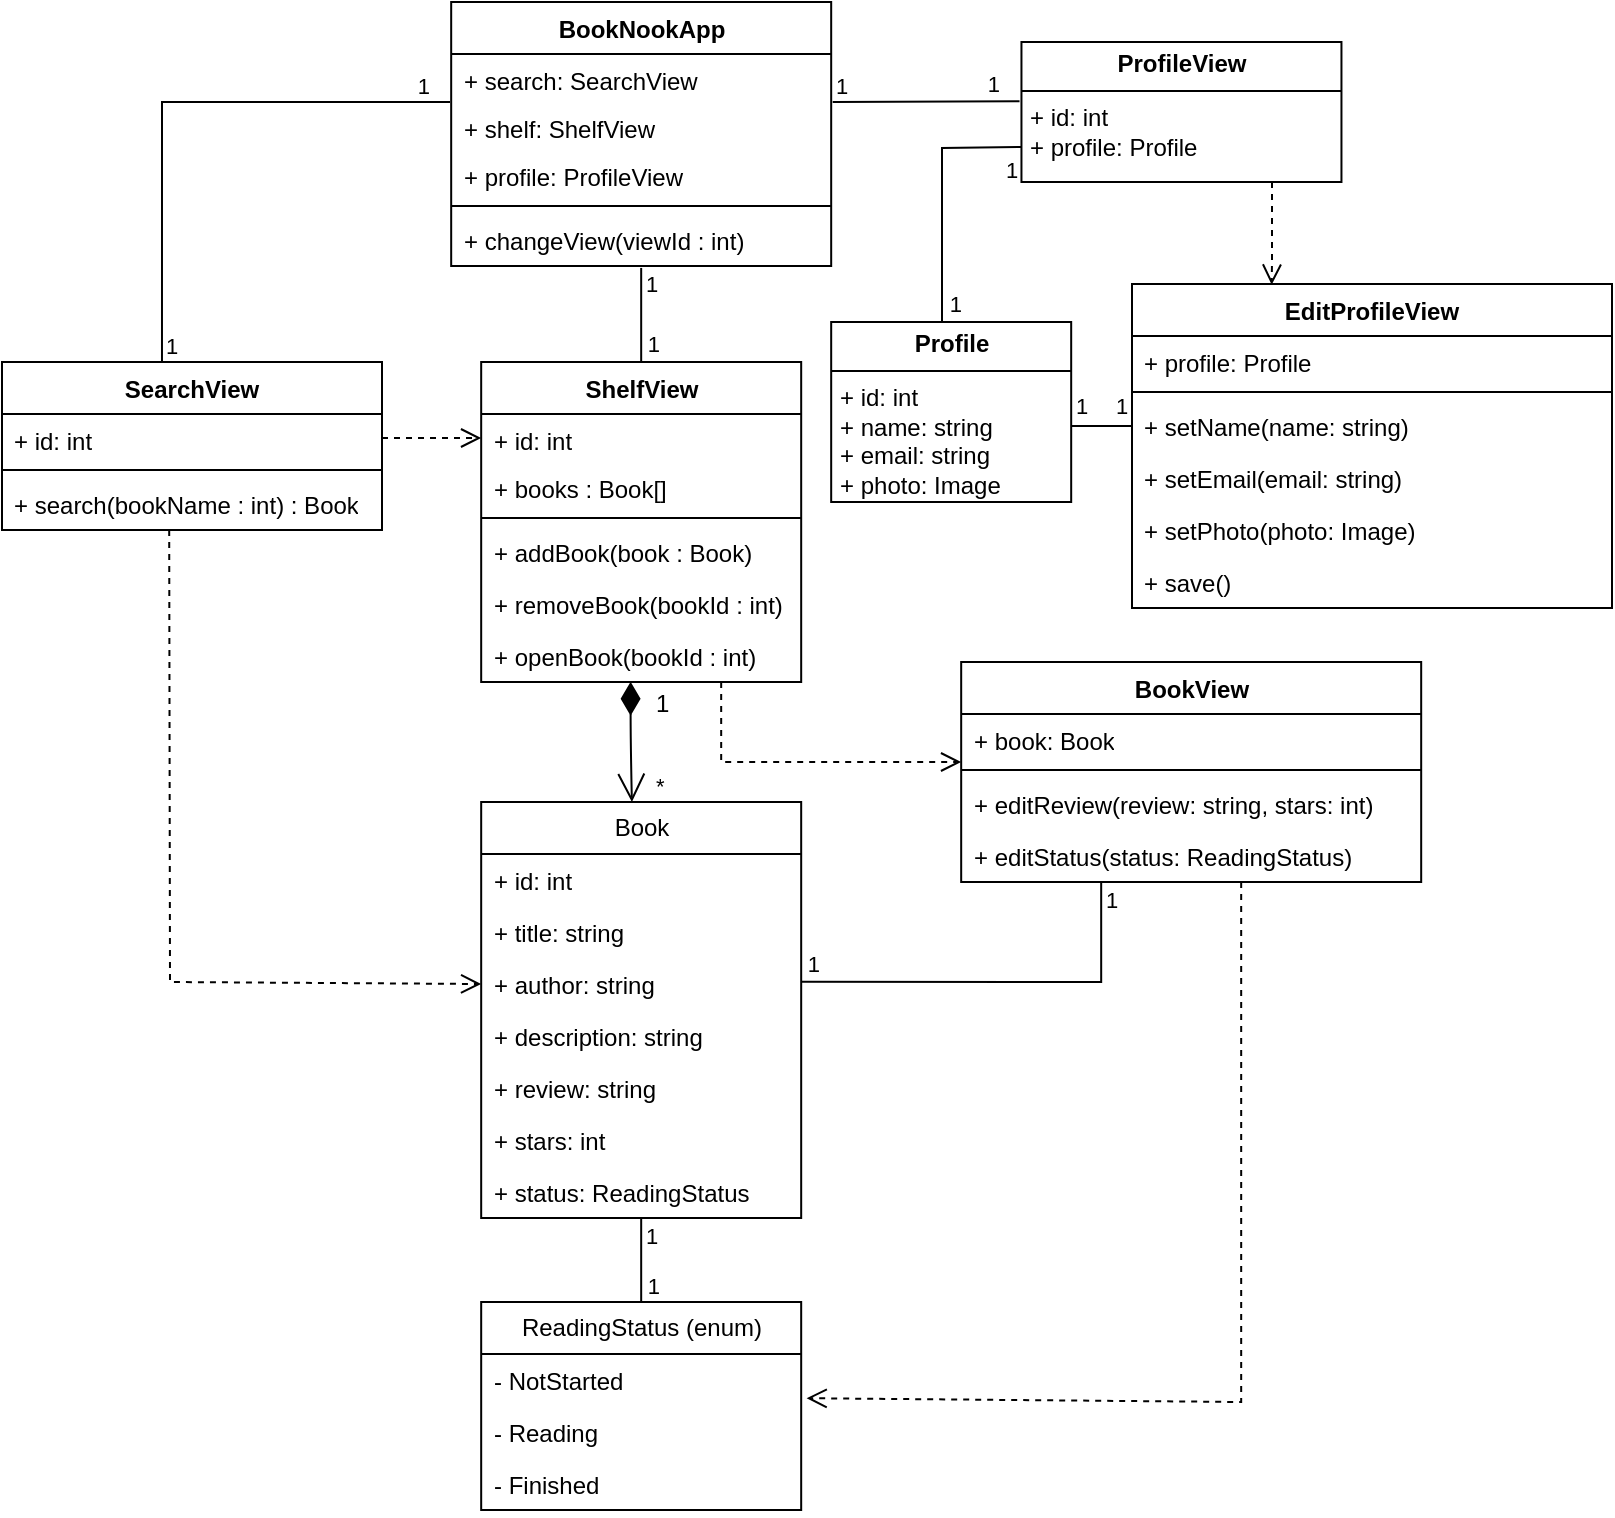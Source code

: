<mxfile version="26.2.8">
  <diagram name="Página-1" id="1t_imqOSINXcM1OkGrp8">
    <mxGraphModel dx="29" dy="16" grid="1" gridSize="10" guides="1" tooltips="1" connect="1" arrows="1" fold="1" page="1" pageScale="1" pageWidth="827" pageHeight="1169" math="0" shadow="0">
      <root>
        <mxCell id="0" />
        <mxCell id="1" parent="0" />
        <mxCell id="t9jnrCh_5olJf6j4VjWl-1" value="ShelfView" style="swimlane;fontStyle=1;align=center;verticalAlign=top;childLayout=stackLayout;horizontal=1;startSize=26;horizontalStack=0;resizeParent=1;resizeParentMax=0;resizeLast=0;collapsible=1;marginBottom=0;whiteSpace=wrap;html=1;" parent="1" vertex="1">
          <mxGeometry x="244.59" y="290" width="160" height="160" as="geometry" />
        </mxCell>
        <mxCell id="t9jnrCh_5olJf6j4VjWl-2" value="+ id: int" style="text;strokeColor=none;fillColor=none;align=left;verticalAlign=top;spacingLeft=4;spacingRight=4;overflow=hidden;rotatable=0;points=[[0,0.5],[1,0.5]];portConstraint=eastwest;whiteSpace=wrap;html=1;" parent="t9jnrCh_5olJf6j4VjWl-1" vertex="1">
          <mxGeometry y="26" width="160" height="24" as="geometry" />
        </mxCell>
        <mxCell id="7hwl_2Sc4Gl78xeqmOff-33" value="+ books : Book[]" style="text;strokeColor=none;fillColor=none;align=left;verticalAlign=top;spacingLeft=4;spacingRight=4;overflow=hidden;rotatable=0;points=[[0,0.5],[1,0.5]];portConstraint=eastwest;whiteSpace=wrap;html=1;" parent="t9jnrCh_5olJf6j4VjWl-1" vertex="1">
          <mxGeometry y="50" width="160" height="24" as="geometry" />
        </mxCell>
        <mxCell id="t9jnrCh_5olJf6j4VjWl-3" value="" style="line;strokeWidth=1;fillColor=none;align=left;verticalAlign=middle;spacingTop=-1;spacingLeft=3;spacingRight=3;rotatable=0;labelPosition=right;points=[];portConstraint=eastwest;strokeColor=inherit;" parent="t9jnrCh_5olJf6j4VjWl-1" vertex="1">
          <mxGeometry y="74" width="160" height="8" as="geometry" />
        </mxCell>
        <mxCell id="7hwl_2Sc4Gl78xeqmOff-60" value="+ addBook(book : Book)" style="text;strokeColor=none;fillColor=none;align=left;verticalAlign=top;spacingLeft=4;spacingRight=4;overflow=hidden;rotatable=0;points=[[0,0.5],[1,0.5]];portConstraint=eastwest;whiteSpace=wrap;html=1;" parent="t9jnrCh_5olJf6j4VjWl-1" vertex="1">
          <mxGeometry y="82" width="160" height="26" as="geometry" />
        </mxCell>
        <mxCell id="7hwl_2Sc4Gl78xeqmOff-53" value="+ removeBook(bookId : int)" style="text;strokeColor=none;fillColor=none;align=left;verticalAlign=top;spacingLeft=4;spacingRight=4;overflow=hidden;rotatable=0;points=[[0,0.5],[1,0.5]];portConstraint=eastwest;whiteSpace=wrap;html=1;" parent="t9jnrCh_5olJf6j4VjWl-1" vertex="1">
          <mxGeometry y="108" width="160" height="26" as="geometry" />
        </mxCell>
        <mxCell id="t9jnrCh_5olJf6j4VjWl-4" value="+ openBook(bookId : int)" style="text;strokeColor=none;fillColor=none;align=left;verticalAlign=top;spacingLeft=4;spacingRight=4;overflow=hidden;rotatable=0;points=[[0,0.5],[1,0.5]];portConstraint=eastwest;whiteSpace=wrap;html=1;" parent="t9jnrCh_5olJf6j4VjWl-1" vertex="1">
          <mxGeometry y="134" width="160" height="26" as="geometry" />
        </mxCell>
        <mxCell id="7hwl_2Sc4Gl78xeqmOff-1" value="Book" style="swimlane;fontStyle=0;childLayout=stackLayout;horizontal=1;startSize=26;fillColor=none;horizontalStack=0;resizeParent=1;resizeParentMax=0;resizeLast=0;collapsible=1;marginBottom=0;whiteSpace=wrap;html=1;" parent="1" vertex="1">
          <mxGeometry x="244.59" y="510" width="160" height="208" as="geometry">
            <mxRectangle x="120" y="260" width="70" height="30" as="alternateBounds" />
          </mxGeometry>
        </mxCell>
        <mxCell id="7hwl_2Sc4Gl78xeqmOff-2" value="+ id: int&lt;span style=&quot;white-space: pre;&quot;&gt;&#x9;&lt;/span&gt;" style="text;strokeColor=none;fillColor=none;align=left;verticalAlign=top;spacingLeft=4;spacingRight=4;overflow=hidden;rotatable=0;points=[[0,0.5],[1,0.5]];portConstraint=eastwest;whiteSpace=wrap;html=1;" parent="7hwl_2Sc4Gl78xeqmOff-1" vertex="1">
          <mxGeometry y="26" width="160" height="26" as="geometry" />
        </mxCell>
        <mxCell id="7hwl_2Sc4Gl78xeqmOff-4" value="+ title: string" style="text;strokeColor=none;fillColor=none;align=left;verticalAlign=top;spacingLeft=4;spacingRight=4;overflow=hidden;rotatable=0;points=[[0,0.5],[1,0.5]];portConstraint=eastwest;whiteSpace=wrap;html=1;" parent="7hwl_2Sc4Gl78xeqmOff-1" vertex="1">
          <mxGeometry y="52" width="160" height="26" as="geometry" />
        </mxCell>
        <mxCell id="QpXJMTtqW0tDmCgvMk5e-43" value="" style="html=1;verticalAlign=bottom;endArrow=open;dashed=1;endSize=8;curved=0;rounded=0;fontSize=12;exitX=0.44;exitY=0.999;exitDx=0;exitDy=0;exitPerimeter=0;" edge="1" parent="7hwl_2Sc4Gl78xeqmOff-1">
          <mxGeometry relative="1" as="geometry">
            <mxPoint x="120" y="-60" as="sourcePoint" />
            <mxPoint x="240" y="-20" as="targetPoint" />
            <Array as="points">
              <mxPoint x="120" y="-20" />
              <mxPoint x="190" y="-20" />
            </Array>
          </mxGeometry>
        </mxCell>
        <mxCell id="7hwl_2Sc4Gl78xeqmOff-6" value="+ author: string" style="text;strokeColor=none;fillColor=none;align=left;verticalAlign=top;spacingLeft=4;spacingRight=4;overflow=hidden;rotatable=0;points=[[0,0.5],[1,0.5]];portConstraint=eastwest;whiteSpace=wrap;html=1;" parent="7hwl_2Sc4Gl78xeqmOff-1" vertex="1">
          <mxGeometry y="78" width="160" height="26" as="geometry" />
        </mxCell>
        <mxCell id="7hwl_2Sc4Gl78xeqmOff-7" value="+ description: string" style="text;strokeColor=none;fillColor=none;align=left;verticalAlign=top;spacingLeft=4;spacingRight=4;overflow=hidden;rotatable=0;points=[[0,0.5],[1,0.5]];portConstraint=eastwest;whiteSpace=wrap;html=1;" parent="7hwl_2Sc4Gl78xeqmOff-1" vertex="1">
          <mxGeometry y="104" width="160" height="26" as="geometry" />
        </mxCell>
        <mxCell id="7hwl_2Sc4Gl78xeqmOff-47" value="+ review: string" style="text;strokeColor=none;fillColor=none;align=left;verticalAlign=top;spacingLeft=4;spacingRight=4;overflow=hidden;rotatable=0;points=[[0,0.5],[1,0.5]];portConstraint=eastwest;whiteSpace=wrap;html=1;" parent="7hwl_2Sc4Gl78xeqmOff-1" vertex="1">
          <mxGeometry y="130" width="160" height="26" as="geometry" />
        </mxCell>
        <mxCell id="7hwl_2Sc4Gl78xeqmOff-46" value="+ stars: int" style="text;strokeColor=none;fillColor=none;align=left;verticalAlign=top;spacingLeft=4;spacingRight=4;overflow=hidden;rotatable=0;points=[[0,0.5],[1,0.5]];portConstraint=eastwest;whiteSpace=wrap;html=1;" parent="7hwl_2Sc4Gl78xeqmOff-1" vertex="1">
          <mxGeometry y="156" width="160" height="26" as="geometry" />
        </mxCell>
        <mxCell id="7hwl_2Sc4Gl78xeqmOff-5" value="+ status: ReadingStatus" style="text;strokeColor=none;fillColor=none;align=left;verticalAlign=top;spacingLeft=4;spacingRight=4;overflow=hidden;rotatable=0;points=[[0,0.5],[1,0.5]];portConstraint=eastwest;whiteSpace=wrap;html=1;" parent="7hwl_2Sc4Gl78xeqmOff-1" vertex="1">
          <mxGeometry y="182" width="160" height="26" as="geometry" />
        </mxCell>
        <mxCell id="7hwl_2Sc4Gl78xeqmOff-9" value="ReadingStatus (enum)" style="swimlane;fontStyle=0;childLayout=stackLayout;horizontal=1;startSize=26;fillColor=none;horizontalStack=0;resizeParent=1;resizeParentMax=0;resizeLast=0;collapsible=1;marginBottom=0;whiteSpace=wrap;html=1;" parent="1" vertex="1">
          <mxGeometry x="244.59" y="760" width="160" height="104" as="geometry" />
        </mxCell>
        <mxCell id="7hwl_2Sc4Gl78xeqmOff-15" value="- NotStarted" style="text;strokeColor=none;fillColor=none;align=left;verticalAlign=top;spacingLeft=4;spacingRight=4;overflow=hidden;rotatable=0;points=[[0,0.5],[1,0.5]];portConstraint=eastwest;whiteSpace=wrap;html=1;" parent="7hwl_2Sc4Gl78xeqmOff-9" vertex="1">
          <mxGeometry y="26" width="160" height="26" as="geometry" />
        </mxCell>
        <mxCell id="7hwl_2Sc4Gl78xeqmOff-10" value="- Reading" style="text;strokeColor=none;fillColor=none;align=left;verticalAlign=top;spacingLeft=4;spacingRight=4;overflow=hidden;rotatable=0;points=[[0,0.5],[1,0.5]];portConstraint=eastwest;whiteSpace=wrap;html=1;" parent="7hwl_2Sc4Gl78xeqmOff-9" vertex="1">
          <mxGeometry y="52" width="160" height="26" as="geometry" />
        </mxCell>
        <mxCell id="7hwl_2Sc4Gl78xeqmOff-16" value="- Finished" style="text;strokeColor=none;fillColor=none;align=left;verticalAlign=top;spacingLeft=4;spacingRight=4;overflow=hidden;rotatable=0;points=[[0,0.5],[1,0.5]];portConstraint=eastwest;whiteSpace=wrap;html=1;" parent="7hwl_2Sc4Gl78xeqmOff-9" vertex="1">
          <mxGeometry y="78" width="160" height="26" as="geometry" />
        </mxCell>
        <mxCell id="7hwl_2Sc4Gl78xeqmOff-26" value="BookNookApp" style="swimlane;fontStyle=1;align=center;verticalAlign=top;childLayout=stackLayout;horizontal=1;startSize=26;horizontalStack=0;resizeParent=1;resizeParentMax=0;resizeLast=0;collapsible=1;marginBottom=0;whiteSpace=wrap;html=1;" parent="1" vertex="1">
          <mxGeometry x="229.59" y="110" width="190" height="132" as="geometry" />
        </mxCell>
        <mxCell id="7hwl_2Sc4Gl78xeqmOff-31" value="+ search: SearchView&lt;div&gt;&lt;br&gt;&lt;/div&gt;" style="text;strokeColor=none;fillColor=none;align=left;verticalAlign=top;spacingLeft=4;spacingRight=4;overflow=hidden;rotatable=0;points=[[0,0.5],[1,0.5]];portConstraint=eastwest;whiteSpace=wrap;html=1;" parent="7hwl_2Sc4Gl78xeqmOff-26" vertex="1">
          <mxGeometry y="26" width="190" height="24" as="geometry" />
        </mxCell>
        <mxCell id="7hwl_2Sc4Gl78xeqmOff-27" value="+ shelf: ShelfView" style="text;strokeColor=none;fillColor=none;align=left;verticalAlign=top;spacingLeft=4;spacingRight=4;overflow=hidden;rotatable=0;points=[[0,0.5],[1,0.5]];portConstraint=eastwest;whiteSpace=wrap;html=1;" parent="7hwl_2Sc4Gl78xeqmOff-26" vertex="1">
          <mxGeometry y="50" width="190" height="24" as="geometry" />
        </mxCell>
        <mxCell id="7hwl_2Sc4Gl78xeqmOff-32" value="+ profile: ProfileView&lt;div&gt;&lt;br&gt;&lt;/div&gt;" style="text;strokeColor=none;fillColor=none;align=left;verticalAlign=top;spacingLeft=4;spacingRight=4;overflow=hidden;rotatable=0;points=[[0,0.5],[1,0.5]];portConstraint=eastwest;whiteSpace=wrap;html=1;" parent="7hwl_2Sc4Gl78xeqmOff-26" vertex="1">
          <mxGeometry y="74" width="190" height="24" as="geometry" />
        </mxCell>
        <mxCell id="7hwl_2Sc4Gl78xeqmOff-28" value="" style="line;strokeWidth=1;fillColor=none;align=left;verticalAlign=middle;spacingTop=-1;spacingLeft=3;spacingRight=3;rotatable=0;labelPosition=right;points=[];portConstraint=eastwest;strokeColor=inherit;" parent="7hwl_2Sc4Gl78xeqmOff-26" vertex="1">
          <mxGeometry y="98" width="190" height="8" as="geometry" />
        </mxCell>
        <mxCell id="7hwl_2Sc4Gl78xeqmOff-29" value="+ changeView(viewId : int)" style="text;strokeColor=none;fillColor=none;align=left;verticalAlign=top;spacingLeft=4;spacingRight=4;overflow=hidden;rotatable=0;points=[[0,0.5],[1,0.5]];portConstraint=eastwest;whiteSpace=wrap;html=1;" parent="7hwl_2Sc4Gl78xeqmOff-26" vertex="1">
          <mxGeometry y="106" width="190" height="26" as="geometry" />
        </mxCell>
        <mxCell id="7hwl_2Sc4Gl78xeqmOff-41" value="BookView" style="swimlane;fontStyle=1;align=center;verticalAlign=top;childLayout=stackLayout;horizontal=1;startSize=26;horizontalStack=0;resizeParent=1;resizeParentMax=0;resizeLast=0;collapsible=1;marginBottom=0;whiteSpace=wrap;html=1;" parent="1" vertex="1">
          <mxGeometry x="484.59" y="440" width="230" height="110" as="geometry" />
        </mxCell>
        <mxCell id="7hwl_2Sc4Gl78xeqmOff-42" value="+ book: Book" style="text;strokeColor=none;fillColor=none;align=left;verticalAlign=top;spacingLeft=4;spacingRight=4;overflow=hidden;rotatable=0;points=[[0,0.5],[1,0.5]];portConstraint=eastwest;whiteSpace=wrap;html=1;" parent="7hwl_2Sc4Gl78xeqmOff-41" vertex="1">
          <mxGeometry y="26" width="230" height="24" as="geometry" />
        </mxCell>
        <mxCell id="7hwl_2Sc4Gl78xeqmOff-44" value="" style="line;strokeWidth=1;fillColor=none;align=left;verticalAlign=middle;spacingTop=-1;spacingLeft=3;spacingRight=3;rotatable=0;labelPosition=right;points=[];portConstraint=eastwest;strokeColor=inherit;" parent="7hwl_2Sc4Gl78xeqmOff-41" vertex="1">
          <mxGeometry y="50" width="230" height="8" as="geometry" />
        </mxCell>
        <mxCell id="7hwl_2Sc4Gl78xeqmOff-51" value="+ editReview(review: string, stars: int)&lt;div&gt;&lt;br&gt;&lt;/div&gt;" style="text;strokeColor=none;fillColor=none;align=left;verticalAlign=top;spacingLeft=4;spacingRight=4;overflow=hidden;rotatable=0;points=[[0,0.5],[1,0.5]];portConstraint=eastwest;whiteSpace=wrap;html=1;" parent="7hwl_2Sc4Gl78xeqmOff-41" vertex="1">
          <mxGeometry y="58" width="230" height="26" as="geometry" />
        </mxCell>
        <mxCell id="7hwl_2Sc4Gl78xeqmOff-45" value="+ editStatus(status: ReadingStatus)&lt;div&gt;&lt;br&gt;&lt;/div&gt;" style="text;strokeColor=none;fillColor=none;align=left;verticalAlign=top;spacingLeft=4;spacingRight=4;overflow=hidden;rotatable=0;points=[[0,0.5],[1,0.5]];portConstraint=eastwest;whiteSpace=wrap;html=1;" parent="7hwl_2Sc4Gl78xeqmOff-41" vertex="1">
          <mxGeometry y="84" width="230" height="26" as="geometry" />
        </mxCell>
        <mxCell id="7hwl_2Sc4Gl78xeqmOff-54" value="SearchView" style="swimlane;fontStyle=1;align=center;verticalAlign=top;childLayout=stackLayout;horizontal=1;startSize=26;horizontalStack=0;resizeParent=1;resizeParentMax=0;resizeLast=0;collapsible=1;marginBottom=0;whiteSpace=wrap;html=1;" parent="1" vertex="1">
          <mxGeometry x="5" y="290" width="190" height="84" as="geometry" />
        </mxCell>
        <mxCell id="7hwl_2Sc4Gl78xeqmOff-55" value="+ id: int" style="text;strokeColor=none;fillColor=none;align=left;verticalAlign=top;spacingLeft=4;spacingRight=4;overflow=hidden;rotatable=0;points=[[0,0.5],[1,0.5]];portConstraint=eastwest;whiteSpace=wrap;html=1;" parent="7hwl_2Sc4Gl78xeqmOff-54" vertex="1">
          <mxGeometry y="26" width="190" height="24" as="geometry" />
        </mxCell>
        <mxCell id="7hwl_2Sc4Gl78xeqmOff-57" value="" style="line;strokeWidth=1;fillColor=none;align=left;verticalAlign=middle;spacingTop=-1;spacingLeft=3;spacingRight=3;rotatable=0;labelPosition=right;points=[];portConstraint=eastwest;strokeColor=inherit;" parent="7hwl_2Sc4Gl78xeqmOff-54" vertex="1">
          <mxGeometry y="50" width="190" height="8" as="geometry" />
        </mxCell>
        <mxCell id="7hwl_2Sc4Gl78xeqmOff-58" value="+ search(bookName : int) : Book" style="text;strokeColor=none;fillColor=none;align=left;verticalAlign=top;spacingLeft=4;spacingRight=4;overflow=hidden;rotatable=0;points=[[0,0.5],[1,0.5]];portConstraint=eastwest;whiteSpace=wrap;html=1;" parent="7hwl_2Sc4Gl78xeqmOff-54" vertex="1">
          <mxGeometry y="58" width="190" height="26" as="geometry" />
        </mxCell>
        <mxCell id="QpXJMTtqW0tDmCgvMk5e-16" value="" style="html=1;verticalAlign=bottom;endArrow=open;dashed=1;endSize=8;curved=0;rounded=0;fontSize=12;exitX=1;exitY=0.5;exitDx=0;exitDy=0;entryX=0;entryY=0.5;entryDx=0;entryDy=0;" edge="1" parent="1" source="7hwl_2Sc4Gl78xeqmOff-55" target="t9jnrCh_5olJf6j4VjWl-2">
          <mxGeometry relative="1" as="geometry">
            <mxPoint x="525" y="430" as="sourcePoint" />
            <mxPoint x="445" y="430" as="targetPoint" />
          </mxGeometry>
        </mxCell>
        <mxCell id="QpXJMTtqW0tDmCgvMk5e-30" value="" style="endArrow=none;html=1;rounded=0;fontSize=12;startSize=8;endSize=8;exitX=0.5;exitY=1.037;exitDx=0;exitDy=0;exitPerimeter=0;entryX=0.5;entryY=0;entryDx=0;entryDy=0;" edge="1" parent="1" source="7hwl_2Sc4Gl78xeqmOff-29" target="t9jnrCh_5olJf6j4VjWl-1">
          <mxGeometry relative="1" as="geometry">
            <mxPoint x="34.59" y="450" as="sourcePoint" />
            <mxPoint x="194.59" y="450" as="targetPoint" />
          </mxGeometry>
        </mxCell>
        <mxCell id="QpXJMTtqW0tDmCgvMk5e-31" value="1" style="edgeLabel;resizable=0;html=1;align=left;verticalAlign=bottom;" connectable="0" vertex="1" parent="QpXJMTtqW0tDmCgvMk5e-30">
          <mxGeometry x="-1" relative="1" as="geometry">
            <mxPoint y="17" as="offset" />
          </mxGeometry>
        </mxCell>
        <mxCell id="QpXJMTtqW0tDmCgvMk5e-32" value="1" style="edgeLabel;resizable=0;html=1;align=right;verticalAlign=bottom;" connectable="0" vertex="1" parent="QpXJMTtqW0tDmCgvMk5e-30">
          <mxGeometry x="1" relative="1" as="geometry">
            <mxPoint x="10" as="offset" />
          </mxGeometry>
        </mxCell>
        <mxCell id="QpXJMTtqW0tDmCgvMk5e-36" value="" style="endArrow=none;html=1;rounded=0;fontSize=12;startSize=8;endSize=8;exitX=0.5;exitY=1;exitDx=0;exitDy=0;" edge="1" parent="1" source="7hwl_2Sc4Gl78xeqmOff-1">
          <mxGeometry relative="1" as="geometry">
            <mxPoint x="324.59" y="720" as="sourcePoint" />
            <mxPoint x="324.59" y="760" as="targetPoint" />
          </mxGeometry>
        </mxCell>
        <mxCell id="QpXJMTtqW0tDmCgvMk5e-37" value="1" style="edgeLabel;resizable=0;html=1;align=left;verticalAlign=bottom;" connectable="0" vertex="1" parent="QpXJMTtqW0tDmCgvMk5e-36">
          <mxGeometry x="-1" relative="1" as="geometry">
            <mxPoint y="17" as="offset" />
          </mxGeometry>
        </mxCell>
        <mxCell id="QpXJMTtqW0tDmCgvMk5e-38" value="1" style="edgeLabel;resizable=0;html=1;align=right;verticalAlign=bottom;" connectable="0" vertex="1" parent="QpXJMTtqW0tDmCgvMk5e-36">
          <mxGeometry x="1" relative="1" as="geometry">
            <mxPoint x="10" as="offset" />
          </mxGeometry>
        </mxCell>
        <mxCell id="QpXJMTtqW0tDmCgvMk5e-39" value="" style="endArrow=none;html=1;rounded=0;fontSize=12;startSize=8;endSize=8;exitX=0.501;exitY=0.999;exitDx=0;exitDy=0;exitPerimeter=0;entryX=1.002;entryY=0.455;entryDx=0;entryDy=0;entryPerimeter=0;" edge="1" parent="1" target="7hwl_2Sc4Gl78xeqmOff-6">
          <mxGeometry relative="1" as="geometry">
            <mxPoint x="554.59" y="550" as="sourcePoint" />
            <mxPoint x="410" y="600" as="targetPoint" />
            <Array as="points">
              <mxPoint x="554.59" y="600" />
            </Array>
          </mxGeometry>
        </mxCell>
        <mxCell id="QpXJMTtqW0tDmCgvMk5e-40" value="1" style="edgeLabel;resizable=0;html=1;align=left;verticalAlign=bottom;" connectable="0" vertex="1" parent="QpXJMTtqW0tDmCgvMk5e-39">
          <mxGeometry x="-1" relative="1" as="geometry">
            <mxPoint y="17" as="offset" />
          </mxGeometry>
        </mxCell>
        <mxCell id="QpXJMTtqW0tDmCgvMk5e-41" value="1" style="edgeLabel;resizable=0;html=1;align=right;verticalAlign=bottom;" connectable="0" vertex="1" parent="QpXJMTtqW0tDmCgvMk5e-39">
          <mxGeometry x="1" relative="1" as="geometry">
            <mxPoint x="9" as="offset" />
          </mxGeometry>
        </mxCell>
        <mxCell id="QpXJMTtqW0tDmCgvMk5e-42" value="" style="html=1;verticalAlign=bottom;endArrow=open;dashed=1;endSize=8;curved=0;rounded=0;fontSize=12;exitX=0.44;exitY=0.999;exitDx=0;exitDy=0;exitPerimeter=0;entryX=0;entryY=0.5;entryDx=0;entryDy=0;" edge="1" parent="1" source="7hwl_2Sc4Gl78xeqmOff-58" target="7hwl_2Sc4Gl78xeqmOff-6">
          <mxGeometry relative="1" as="geometry">
            <mxPoint x="135" y="490" as="sourcePoint" />
            <mxPoint x="295" y="600" as="targetPoint" />
            <Array as="points">
              <mxPoint x="89" y="600" />
            </Array>
          </mxGeometry>
        </mxCell>
        <mxCell id="QpXJMTtqW0tDmCgvMk5e-45" value="" style="html=1;verticalAlign=bottom;endArrow=open;dashed=1;endSize=8;curved=0;rounded=0;fontSize=12;exitX=0.44;exitY=0.999;exitDx=0;exitDy=0;exitPerimeter=0;entryX=1.017;entryY=-0.15;entryDx=0;entryDy=0;entryPerimeter=0;" edge="1" parent="1" target="7hwl_2Sc4Gl78xeqmOff-10">
          <mxGeometry relative="1" as="geometry">
            <mxPoint x="624.59" y="550" as="sourcePoint" />
            <mxPoint x="830.59" y="776" as="targetPoint" />
            <Array as="points">
              <mxPoint x="624.59" y="810" />
            </Array>
          </mxGeometry>
        </mxCell>
        <mxCell id="QpXJMTtqW0tDmCgvMk5e-46" value="&lt;p style=&quot;margin:0px;margin-top:4px;text-align:center;&quot;&gt;&lt;b&gt;ProfileView&lt;/b&gt;&lt;/p&gt;&lt;hr size=&quot;1&quot; style=&quot;border-style:solid;&quot;&gt;&lt;p style=&quot;margin:0px;margin-left:4px;&quot;&gt;+ id: int&lt;/p&gt;&lt;p style=&quot;margin:0px;margin-left:4px;&quot;&gt;+ profile: Profile&lt;/p&gt;" style="verticalAlign=top;align=left;overflow=fill;html=1;whiteSpace=wrap;" vertex="1" parent="1">
          <mxGeometry x="514.73" y="130" width="160" height="70" as="geometry" />
        </mxCell>
        <mxCell id="QpXJMTtqW0tDmCgvMk5e-50" value="" style="endArrow=none;html=1;rounded=0;fontSize=12;startSize=8;endSize=8;exitX=1.004;exitY=0.002;exitDx=0;exitDy=0;exitPerimeter=0;entryX=-0.006;entryY=0.423;entryDx=0;entryDy=0;entryPerimeter=0;" edge="1" parent="1" source="7hwl_2Sc4Gl78xeqmOff-27" target="QpXJMTtqW0tDmCgvMk5e-46">
          <mxGeometry relative="1" as="geometry">
            <mxPoint x="334.59" y="253" as="sourcePoint" />
            <mxPoint x="334.59" y="300" as="targetPoint" />
          </mxGeometry>
        </mxCell>
        <mxCell id="QpXJMTtqW0tDmCgvMk5e-51" value="1" style="edgeLabel;resizable=0;html=1;align=left;verticalAlign=bottom;" connectable="0" vertex="1" parent="QpXJMTtqW0tDmCgvMk5e-50">
          <mxGeometry x="-1" relative="1" as="geometry">
            <mxPoint as="offset" />
          </mxGeometry>
        </mxCell>
        <mxCell id="QpXJMTtqW0tDmCgvMk5e-52" value="1" style="edgeLabel;resizable=0;html=1;align=right;verticalAlign=bottom;" connectable="0" vertex="1" parent="QpXJMTtqW0tDmCgvMk5e-50">
          <mxGeometry x="1" relative="1" as="geometry">
            <mxPoint x="-9" as="offset" />
          </mxGeometry>
        </mxCell>
        <mxCell id="QpXJMTtqW0tDmCgvMk5e-53" value="&lt;p style=&quot;margin:0px;margin-top:4px;text-align:center;&quot;&gt;&lt;b&gt;Profile&lt;/b&gt;&lt;/p&gt;&lt;hr size=&quot;1&quot; style=&quot;border-style:solid;&quot;&gt;&lt;p style=&quot;margin:0px;margin-left:4px;&quot;&gt;+ id: int&lt;/p&gt;&lt;p style=&quot;margin:0px;margin-left:4px;&quot;&gt;+ name: string&lt;/p&gt;&lt;p style=&quot;margin:0px;margin-left:4px;&quot;&gt;+ email: string&lt;/p&gt;&lt;p style=&quot;margin:0px;margin-left:4px;&quot;&gt;+ photo: Image&lt;/p&gt;" style="verticalAlign=top;align=left;overflow=fill;html=1;whiteSpace=wrap;" vertex="1" parent="1">
          <mxGeometry x="419.59" y="270" width="120" height="90" as="geometry" />
        </mxCell>
        <mxCell id="QpXJMTtqW0tDmCgvMk5e-54" value="" style="endArrow=none;html=1;rounded=0;fontSize=12;startSize=8;endSize=8;exitX=0;exitY=0.75;exitDx=0;exitDy=0;" edge="1" parent="1" source="QpXJMTtqW0tDmCgvMk5e-46">
          <mxGeometry relative="1" as="geometry">
            <mxPoint x="494.73" y="190" as="sourcePoint" />
            <mxPoint x="475" y="270" as="targetPoint" />
            <Array as="points">
              <mxPoint x="475" y="183" />
            </Array>
          </mxGeometry>
        </mxCell>
        <mxCell id="QpXJMTtqW0tDmCgvMk5e-55" value="1" style="edgeLabel;resizable=0;html=1;align=left;verticalAlign=bottom;" connectable="0" vertex="1" parent="QpXJMTtqW0tDmCgvMk5e-54">
          <mxGeometry x="-1" relative="1" as="geometry">
            <mxPoint x="-10" y="20" as="offset" />
          </mxGeometry>
        </mxCell>
        <mxCell id="QpXJMTtqW0tDmCgvMk5e-56" value="1" style="edgeLabel;resizable=0;html=1;align=right;verticalAlign=bottom;" connectable="0" vertex="1" parent="QpXJMTtqW0tDmCgvMk5e-54">
          <mxGeometry x="1" relative="1" as="geometry">
            <mxPoint x="10" as="offset" />
          </mxGeometry>
        </mxCell>
        <mxCell id="QpXJMTtqW0tDmCgvMk5e-58" value="EditProfileView" style="swimlane;fontStyle=1;align=center;verticalAlign=top;childLayout=stackLayout;horizontal=1;startSize=26;horizontalStack=0;resizeParent=1;resizeParentMax=0;resizeLast=0;collapsible=1;marginBottom=0;whiteSpace=wrap;html=1;" vertex="1" parent="1">
          <mxGeometry x="570" y="251" width="240" height="162" as="geometry" />
        </mxCell>
        <mxCell id="QpXJMTtqW0tDmCgvMk5e-59" value="+ profile: Profile" style="text;strokeColor=none;fillColor=none;align=left;verticalAlign=top;spacingLeft=4;spacingRight=4;overflow=hidden;rotatable=0;points=[[0,0.5],[1,0.5]];portConstraint=eastwest;whiteSpace=wrap;html=1;" vertex="1" parent="QpXJMTtqW0tDmCgvMk5e-58">
          <mxGeometry y="26" width="240" height="24" as="geometry" />
        </mxCell>
        <mxCell id="QpXJMTtqW0tDmCgvMk5e-60" value="" style="line;strokeWidth=1;fillColor=none;align=left;verticalAlign=middle;spacingTop=-1;spacingLeft=3;spacingRight=3;rotatable=0;labelPosition=right;points=[];portConstraint=eastwest;strokeColor=inherit;" vertex="1" parent="QpXJMTtqW0tDmCgvMk5e-58">
          <mxGeometry y="50" width="240" height="8" as="geometry" />
        </mxCell>
        <mxCell id="QpXJMTtqW0tDmCgvMk5e-61" value="+ setName(name: string)&lt;div&gt;&lt;br&gt;&lt;/div&gt;" style="text;strokeColor=none;fillColor=none;align=left;verticalAlign=top;spacingLeft=4;spacingRight=4;overflow=hidden;rotatable=0;points=[[0,0.5],[1,0.5]];portConstraint=eastwest;whiteSpace=wrap;html=1;" vertex="1" parent="QpXJMTtqW0tDmCgvMk5e-58">
          <mxGeometry y="58" width="240" height="26" as="geometry" />
        </mxCell>
        <mxCell id="QpXJMTtqW0tDmCgvMk5e-67" value="+ setEmail(email: string)&lt;div&gt;&lt;br&gt;&lt;/div&gt;" style="text;strokeColor=none;fillColor=none;align=left;verticalAlign=top;spacingLeft=4;spacingRight=4;overflow=hidden;rotatable=0;points=[[0,0.5],[1,0.5]];portConstraint=eastwest;whiteSpace=wrap;html=1;" vertex="1" parent="QpXJMTtqW0tDmCgvMk5e-58">
          <mxGeometry y="84" width="240" height="26" as="geometry" />
        </mxCell>
        <mxCell id="QpXJMTtqW0tDmCgvMk5e-66" value="+ setPhoto(photo: Image)&lt;div&gt;&lt;br&gt;&lt;/div&gt;" style="text;strokeColor=none;fillColor=none;align=left;verticalAlign=top;spacingLeft=4;spacingRight=4;overflow=hidden;rotatable=0;points=[[0,0.5],[1,0.5]];portConstraint=eastwest;whiteSpace=wrap;html=1;" vertex="1" parent="QpXJMTtqW0tDmCgvMk5e-58">
          <mxGeometry y="110" width="240" height="26" as="geometry" />
        </mxCell>
        <mxCell id="QpXJMTtqW0tDmCgvMk5e-68" value="+ save()&lt;div&gt;&lt;br&gt;&lt;/div&gt;" style="text;strokeColor=none;fillColor=none;align=left;verticalAlign=top;spacingLeft=4;spacingRight=4;overflow=hidden;rotatable=0;points=[[0,0.5],[1,0.5]];portConstraint=eastwest;whiteSpace=wrap;html=1;" vertex="1" parent="QpXJMTtqW0tDmCgvMk5e-58">
          <mxGeometry y="136" width="240" height="26" as="geometry" />
        </mxCell>
        <mxCell id="QpXJMTtqW0tDmCgvMk5e-63" value="" style="endArrow=none;html=1;rounded=0;fontSize=12;startSize=8;endSize=8;exitX=0.421;exitY=0;exitDx=0;exitDy=0;exitPerimeter=0;entryX=-0.006;entryY=0.423;entryDx=0;entryDy=0;entryPerimeter=0;" edge="1" parent="1" source="7hwl_2Sc4Gl78xeqmOff-54">
          <mxGeometry relative="1" as="geometry">
            <mxPoint x="135" y="160" as="sourcePoint" />
            <mxPoint x="229" y="160" as="targetPoint" />
            <Array as="points">
              <mxPoint x="85" y="160" />
            </Array>
          </mxGeometry>
        </mxCell>
        <mxCell id="QpXJMTtqW0tDmCgvMk5e-64" value="1" style="edgeLabel;resizable=0;html=1;align=left;verticalAlign=bottom;" connectable="0" vertex="1" parent="QpXJMTtqW0tDmCgvMk5e-63">
          <mxGeometry x="-1" relative="1" as="geometry">
            <mxPoint as="offset" />
          </mxGeometry>
        </mxCell>
        <mxCell id="QpXJMTtqW0tDmCgvMk5e-65" value="1" style="edgeLabel;resizable=0;html=1;align=right;verticalAlign=bottom;" connectable="0" vertex="1" parent="QpXJMTtqW0tDmCgvMk5e-63">
          <mxGeometry x="1" relative="1" as="geometry">
            <mxPoint x="-9" as="offset" />
          </mxGeometry>
        </mxCell>
        <mxCell id="QpXJMTtqW0tDmCgvMk5e-72" value="" style="endArrow=none;html=1;rounded=0;fontSize=12;startSize=8;endSize=8;exitX=1.003;exitY=0.578;exitDx=0;exitDy=0;exitPerimeter=0;entryX=0;entryY=0.5;entryDx=0;entryDy=0;" edge="1" parent="1" source="QpXJMTtqW0tDmCgvMk5e-53" target="QpXJMTtqW0tDmCgvMk5e-61">
          <mxGeometry relative="1" as="geometry">
            <mxPoint x="540" y="320" as="sourcePoint" />
            <mxPoint x="540" y="367" as="targetPoint" />
          </mxGeometry>
        </mxCell>
        <mxCell id="QpXJMTtqW0tDmCgvMk5e-73" value="1" style="edgeLabel;resizable=0;html=1;align=left;verticalAlign=bottom;" connectable="0" vertex="1" parent="QpXJMTtqW0tDmCgvMk5e-72">
          <mxGeometry x="-1" relative="1" as="geometry">
            <mxPoint y="-2" as="offset" />
          </mxGeometry>
        </mxCell>
        <mxCell id="QpXJMTtqW0tDmCgvMk5e-75" value="1" style="edgeLabel;resizable=0;html=1;align=left;verticalAlign=bottom;" connectable="0" vertex="1" parent="1">
          <mxGeometry x="560" y="320" as="geometry" />
        </mxCell>
        <mxCell id="QpXJMTtqW0tDmCgvMk5e-76" value="" style="html=1;verticalAlign=bottom;endArrow=open;dashed=1;endSize=8;curved=0;rounded=0;fontSize=12;exitX=0.44;exitY=0.999;exitDx=0;exitDy=0;exitPerimeter=0;entryX=0.291;entryY=0.002;entryDx=0;entryDy=0;entryPerimeter=0;" edge="1" parent="1" target="QpXJMTtqW0tDmCgvMk5e-58">
          <mxGeometry relative="1" as="geometry">
            <mxPoint x="640" y="200" as="sourcePoint" />
            <mxPoint x="760" y="240" as="targetPoint" />
            <Array as="points">
              <mxPoint x="640" y="240" />
            </Array>
          </mxGeometry>
        </mxCell>
        <mxCell id="QpXJMTtqW0tDmCgvMk5e-77" value="1" style="endArrow=open;html=1;endSize=12;startArrow=diamondThin;startSize=14;startFill=1;edgeStyle=orthogonalEdgeStyle;align=left;verticalAlign=bottom;rounded=0;fontSize=12;curved=1;entryX=0.471;entryY=0;entryDx=0;entryDy=0;entryPerimeter=0;exitX=0.467;exitY=0.997;exitDx=0;exitDy=0;exitPerimeter=0;" edge="1" parent="1" source="t9jnrCh_5olJf6j4VjWl-4" target="7hwl_2Sc4Gl78xeqmOff-1">
          <mxGeometry x="-0.34" y="11" relative="1" as="geometry">
            <mxPoint x="310" y="460" as="sourcePoint" />
            <mxPoint x="470" y="460" as="targetPoint" />
            <mxPoint as="offset" />
          </mxGeometry>
        </mxCell>
        <mxCell id="QpXJMTtqW0tDmCgvMk5e-78" value="*" style="edgeLabel;resizable=0;html=1;align=left;verticalAlign=bottom;" connectable="0" vertex="1" parent="1">
          <mxGeometry x="330.0" y="510" as="geometry" />
        </mxCell>
      </root>
    </mxGraphModel>
  </diagram>
</mxfile>
